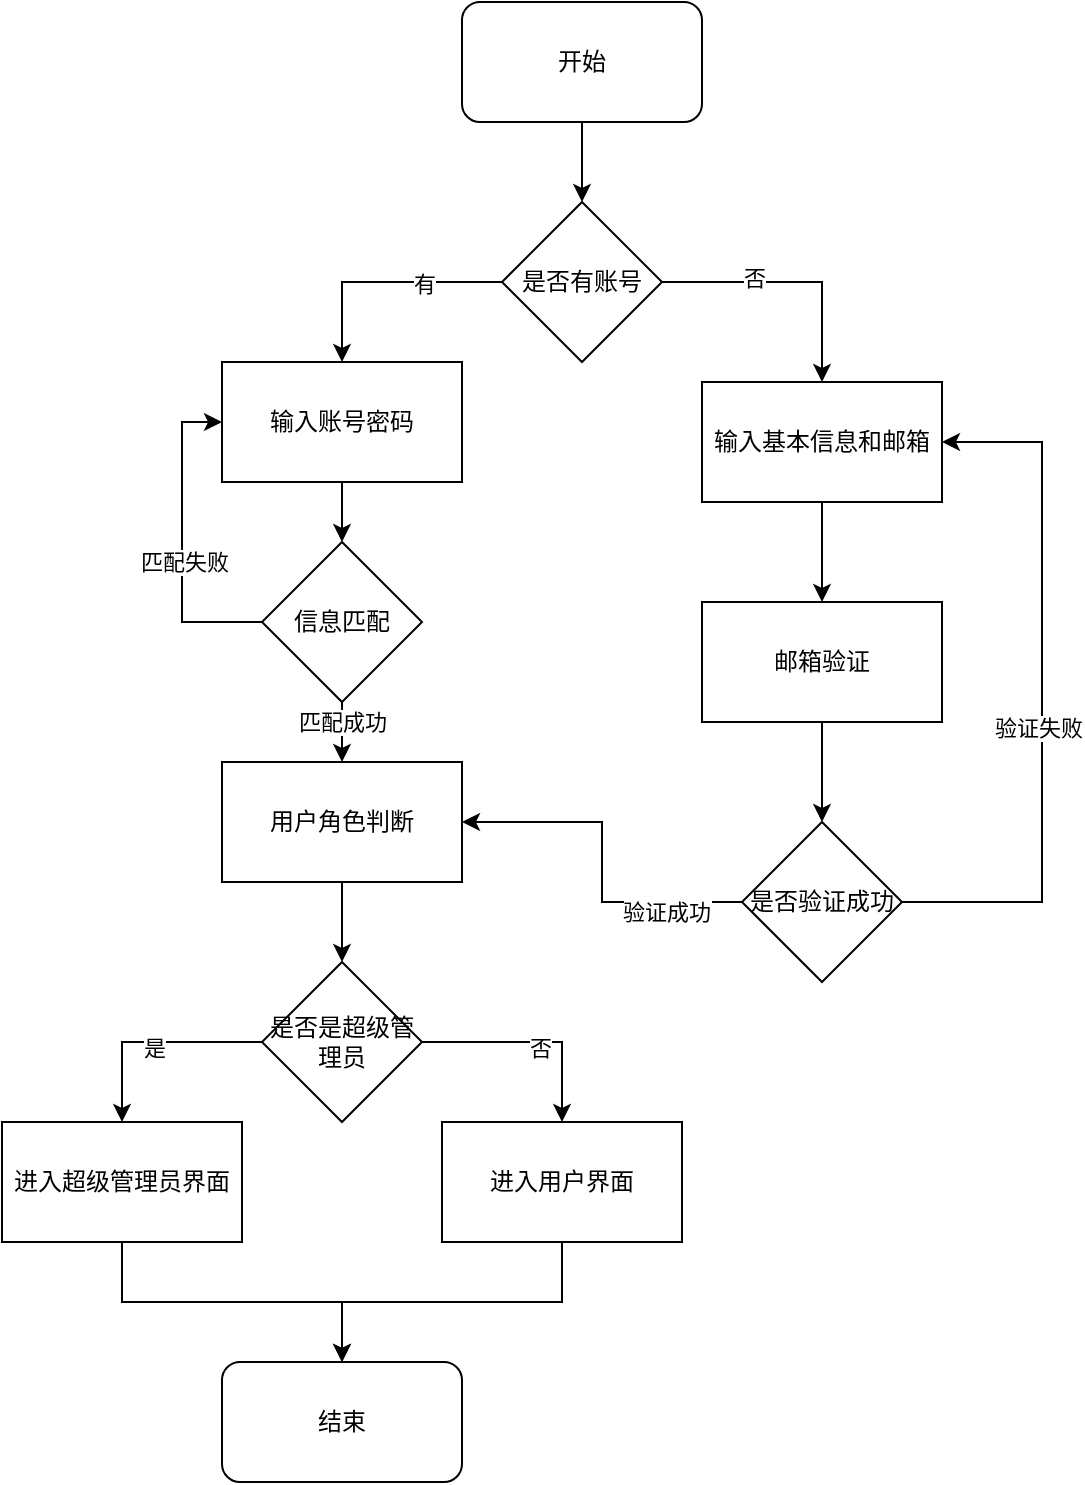 <mxfile version="28.0.4">
  <diagram name="第 1 页" id="awcvhqR4KiHhH5XU-w85">
    <mxGraphModel dx="1213" dy="828" grid="1" gridSize="10" guides="1" tooltips="1" connect="1" arrows="1" fold="1" page="1" pageScale="1" pageWidth="827" pageHeight="1169" math="0" shadow="0">
      <root>
        <mxCell id="0" />
        <mxCell id="1" parent="0" />
        <mxCell id="luFY3iUIOcpAaJHqbW-5-12" style="edgeStyle=orthogonalEdgeStyle;rounded=0;orthogonalLoop=1;jettySize=auto;html=1;entryX=0.5;entryY=0;entryDx=0;entryDy=0;" edge="1" parent="1" source="luFY3iUIOcpAaJHqbW-5-1" target="luFY3iUIOcpAaJHqbW-5-3">
          <mxGeometry relative="1" as="geometry" />
        </mxCell>
        <mxCell id="luFY3iUIOcpAaJHqbW-5-1" value="开始" style="rounded=1;whiteSpace=wrap;html=1;" vertex="1" parent="1">
          <mxGeometry x="330" y="130" width="120" height="60" as="geometry" />
        </mxCell>
        <mxCell id="luFY3iUIOcpAaJHqbW-5-2" value="结束" style="rounded=1;whiteSpace=wrap;html=1;" vertex="1" parent="1">
          <mxGeometry x="210" y="810" width="120" height="60" as="geometry" />
        </mxCell>
        <mxCell id="luFY3iUIOcpAaJHqbW-5-13" style="edgeStyle=orthogonalEdgeStyle;rounded=0;orthogonalLoop=1;jettySize=auto;html=1;entryX=0.5;entryY=0;entryDx=0;entryDy=0;" edge="1" parent="1" source="luFY3iUIOcpAaJHqbW-5-3" target="luFY3iUIOcpAaJHqbW-5-8">
          <mxGeometry relative="1" as="geometry" />
        </mxCell>
        <mxCell id="luFY3iUIOcpAaJHqbW-5-14" value="有" style="edgeLabel;html=1;align=center;verticalAlign=middle;resizable=0;points=[];" vertex="1" connectable="0" parent="luFY3iUIOcpAaJHqbW-5-13">
          <mxGeometry x="-0.348" y="1" relative="1" as="geometry">
            <mxPoint as="offset" />
          </mxGeometry>
        </mxCell>
        <mxCell id="luFY3iUIOcpAaJHqbW-5-15" style="edgeStyle=orthogonalEdgeStyle;rounded=0;orthogonalLoop=1;jettySize=auto;html=1;entryX=0.5;entryY=0;entryDx=0;entryDy=0;exitX=1;exitY=0.5;exitDx=0;exitDy=0;" edge="1" parent="1" source="luFY3iUIOcpAaJHqbW-5-3" target="luFY3iUIOcpAaJHqbW-5-10">
          <mxGeometry relative="1" as="geometry" />
        </mxCell>
        <mxCell id="luFY3iUIOcpAaJHqbW-5-16" value="否" style="edgeLabel;html=1;align=center;verticalAlign=middle;resizable=0;points=[];" vertex="1" connectable="0" parent="luFY3iUIOcpAaJHqbW-5-15">
          <mxGeometry x="-0.293" y="2" relative="1" as="geometry">
            <mxPoint as="offset" />
          </mxGeometry>
        </mxCell>
        <mxCell id="luFY3iUIOcpAaJHqbW-5-3" value="是否有账号" style="rhombus;whiteSpace=wrap;html=1;" vertex="1" parent="1">
          <mxGeometry x="350" y="230" width="80" height="80" as="geometry" />
        </mxCell>
        <mxCell id="luFY3iUIOcpAaJHqbW-5-18" style="edgeStyle=orthogonalEdgeStyle;rounded=0;orthogonalLoop=1;jettySize=auto;html=1;entryX=0;entryY=0.5;entryDx=0;entryDy=0;exitX=0;exitY=0.5;exitDx=0;exitDy=0;" edge="1" parent="1" source="luFY3iUIOcpAaJHqbW-5-4" target="luFY3iUIOcpAaJHqbW-5-8">
          <mxGeometry relative="1" as="geometry" />
        </mxCell>
        <mxCell id="luFY3iUIOcpAaJHqbW-5-20" value="匹配失败" style="edgeLabel;html=1;align=center;verticalAlign=middle;resizable=0;points=[];" vertex="1" connectable="0" parent="luFY3iUIOcpAaJHqbW-5-18">
          <mxGeometry x="-0.804" y="3" relative="1" as="geometry">
            <mxPoint x="-24" y="-33" as="offset" />
          </mxGeometry>
        </mxCell>
        <mxCell id="luFY3iUIOcpAaJHqbW-5-35" style="edgeStyle=orthogonalEdgeStyle;rounded=0;orthogonalLoop=1;jettySize=auto;html=1;entryX=0.5;entryY=0;entryDx=0;entryDy=0;" edge="1" parent="1" source="luFY3iUIOcpAaJHqbW-5-4" target="luFY3iUIOcpAaJHqbW-5-34">
          <mxGeometry relative="1" as="geometry" />
        </mxCell>
        <mxCell id="luFY3iUIOcpAaJHqbW-5-36" value="匹配成功" style="edgeLabel;html=1;align=center;verticalAlign=middle;resizable=0;points=[];" vertex="1" connectable="0" parent="luFY3iUIOcpAaJHqbW-5-35">
          <mxGeometry x="0.387" y="-1" relative="1" as="geometry">
            <mxPoint x="1" y="-5" as="offset" />
          </mxGeometry>
        </mxCell>
        <mxCell id="luFY3iUIOcpAaJHqbW-5-4" value="信息匹配" style="rhombus;whiteSpace=wrap;html=1;" vertex="1" parent="1">
          <mxGeometry x="230" y="400" width="80" height="80" as="geometry" />
        </mxCell>
        <mxCell id="luFY3iUIOcpAaJHqbW-5-23" style="edgeStyle=orthogonalEdgeStyle;rounded=0;orthogonalLoop=1;jettySize=auto;html=1;entryX=0.5;entryY=0;entryDx=0;entryDy=0;" edge="1" parent="1" source="luFY3iUIOcpAaJHqbW-5-5" target="luFY3iUIOcpAaJHqbW-5-9">
          <mxGeometry relative="1" as="geometry" />
        </mxCell>
        <mxCell id="luFY3iUIOcpAaJHqbW-5-38" value="是" style="edgeLabel;html=1;align=center;verticalAlign=middle;resizable=0;points=[];" vertex="1" connectable="0" parent="luFY3iUIOcpAaJHqbW-5-23">
          <mxGeometry x="-0.022" y="3" relative="1" as="geometry">
            <mxPoint as="offset" />
          </mxGeometry>
        </mxCell>
        <mxCell id="luFY3iUIOcpAaJHqbW-5-24" style="edgeStyle=orthogonalEdgeStyle;rounded=0;orthogonalLoop=1;jettySize=auto;html=1;entryX=0.5;entryY=0;entryDx=0;entryDy=0;" edge="1" parent="1" source="luFY3iUIOcpAaJHqbW-5-5" target="luFY3iUIOcpAaJHqbW-5-11">
          <mxGeometry relative="1" as="geometry" />
        </mxCell>
        <mxCell id="luFY3iUIOcpAaJHqbW-5-39" value="否" style="edgeLabel;html=1;align=center;verticalAlign=middle;resizable=0;points=[];" vertex="1" connectable="0" parent="luFY3iUIOcpAaJHqbW-5-24">
          <mxGeometry x="0.072" y="-3" relative="1" as="geometry">
            <mxPoint as="offset" />
          </mxGeometry>
        </mxCell>
        <mxCell id="luFY3iUIOcpAaJHqbW-5-5" value="是否是超级管理员" style="rhombus;whiteSpace=wrap;html=1;" vertex="1" parent="1">
          <mxGeometry x="230" y="610" width="80" height="80" as="geometry" />
        </mxCell>
        <mxCell id="luFY3iUIOcpAaJHqbW-5-17" style="edgeStyle=orthogonalEdgeStyle;rounded=0;orthogonalLoop=1;jettySize=auto;html=1;entryX=0.5;entryY=0;entryDx=0;entryDy=0;" edge="1" parent="1" source="luFY3iUIOcpAaJHqbW-5-8" target="luFY3iUIOcpAaJHqbW-5-4">
          <mxGeometry relative="1" as="geometry" />
        </mxCell>
        <mxCell id="luFY3iUIOcpAaJHqbW-5-8" value="输入账号密码" style="rounded=0;whiteSpace=wrap;html=1;" vertex="1" parent="1">
          <mxGeometry x="210" y="310" width="120" height="60" as="geometry" />
        </mxCell>
        <mxCell id="luFY3iUIOcpAaJHqbW-5-25" style="edgeStyle=orthogonalEdgeStyle;rounded=0;orthogonalLoop=1;jettySize=auto;html=1;entryX=0.5;entryY=0;entryDx=0;entryDy=0;" edge="1" parent="1" source="luFY3iUIOcpAaJHqbW-5-9" target="luFY3iUIOcpAaJHqbW-5-2">
          <mxGeometry relative="1" as="geometry" />
        </mxCell>
        <mxCell id="luFY3iUIOcpAaJHqbW-5-9" value="进入超级管理员界面" style="rounded=0;whiteSpace=wrap;html=1;" vertex="1" parent="1">
          <mxGeometry x="100" y="690" width="120" height="60" as="geometry" />
        </mxCell>
        <mxCell id="luFY3iUIOcpAaJHqbW-5-29" style="edgeStyle=orthogonalEdgeStyle;rounded=0;orthogonalLoop=1;jettySize=auto;html=1;entryX=0.5;entryY=0;entryDx=0;entryDy=0;" edge="1" parent="1" source="luFY3iUIOcpAaJHqbW-5-10" target="luFY3iUIOcpAaJHqbW-5-28">
          <mxGeometry relative="1" as="geometry" />
        </mxCell>
        <mxCell id="luFY3iUIOcpAaJHqbW-5-10" value="输入基本信息和邮箱" style="rounded=0;whiteSpace=wrap;html=1;" vertex="1" parent="1">
          <mxGeometry x="450" y="320" width="120" height="60" as="geometry" />
        </mxCell>
        <mxCell id="luFY3iUIOcpAaJHqbW-5-26" style="edgeStyle=orthogonalEdgeStyle;rounded=0;orthogonalLoop=1;jettySize=auto;html=1;entryX=0.5;entryY=0;entryDx=0;entryDy=0;" edge="1" parent="1" source="luFY3iUIOcpAaJHqbW-5-11" target="luFY3iUIOcpAaJHqbW-5-2">
          <mxGeometry relative="1" as="geometry" />
        </mxCell>
        <mxCell id="luFY3iUIOcpAaJHqbW-5-11" value="进入用户界面" style="rounded=0;whiteSpace=wrap;html=1;" vertex="1" parent="1">
          <mxGeometry x="320" y="690" width="120" height="60" as="geometry" />
        </mxCell>
        <mxCell id="luFY3iUIOcpAaJHqbW-5-31" style="edgeStyle=orthogonalEdgeStyle;rounded=0;orthogonalLoop=1;jettySize=auto;html=1;" edge="1" parent="1" source="luFY3iUIOcpAaJHqbW-5-28" target="luFY3iUIOcpAaJHqbW-5-30">
          <mxGeometry relative="1" as="geometry" />
        </mxCell>
        <mxCell id="luFY3iUIOcpAaJHqbW-5-28" value="邮箱验证" style="rounded=0;whiteSpace=wrap;html=1;" vertex="1" parent="1">
          <mxGeometry x="450" y="430" width="120" height="60" as="geometry" />
        </mxCell>
        <mxCell id="luFY3iUIOcpAaJHqbW-5-32" style="edgeStyle=orthogonalEdgeStyle;rounded=0;orthogonalLoop=1;jettySize=auto;html=1;entryX=1;entryY=0.5;entryDx=0;entryDy=0;" edge="1" parent="1" source="luFY3iUIOcpAaJHqbW-5-30" target="luFY3iUIOcpAaJHqbW-5-34">
          <mxGeometry relative="1" as="geometry" />
        </mxCell>
        <mxCell id="luFY3iUIOcpAaJHqbW-5-41" value="验证成功" style="edgeLabel;html=1;align=center;verticalAlign=middle;resizable=0;points=[];" vertex="1" connectable="0" parent="luFY3iUIOcpAaJHqbW-5-32">
          <mxGeometry x="-0.57" y="5" relative="1" as="geometry">
            <mxPoint as="offset" />
          </mxGeometry>
        </mxCell>
        <mxCell id="luFY3iUIOcpAaJHqbW-5-42" style="edgeStyle=orthogonalEdgeStyle;rounded=0;orthogonalLoop=1;jettySize=auto;html=1;entryX=1;entryY=0.5;entryDx=0;entryDy=0;exitX=1;exitY=0.5;exitDx=0;exitDy=0;" edge="1" parent="1" source="luFY3iUIOcpAaJHqbW-5-30" target="luFY3iUIOcpAaJHqbW-5-10">
          <mxGeometry relative="1" as="geometry">
            <Array as="points">
              <mxPoint x="620" y="580" />
              <mxPoint x="620" y="350" />
            </Array>
          </mxGeometry>
        </mxCell>
        <mxCell id="luFY3iUIOcpAaJHqbW-5-43" value="验证失败" style="edgeLabel;html=1;align=center;verticalAlign=middle;resizable=0;points=[];" vertex="1" connectable="0" parent="luFY3iUIOcpAaJHqbW-5-42">
          <mxGeometry x="-0.101" y="2" relative="1" as="geometry">
            <mxPoint as="offset" />
          </mxGeometry>
        </mxCell>
        <mxCell id="luFY3iUIOcpAaJHqbW-5-30" value="是否验证成功" style="rhombus;whiteSpace=wrap;html=1;" vertex="1" parent="1">
          <mxGeometry x="470" y="540" width="80" height="80" as="geometry" />
        </mxCell>
        <mxCell id="luFY3iUIOcpAaJHqbW-5-37" style="edgeStyle=orthogonalEdgeStyle;rounded=0;orthogonalLoop=1;jettySize=auto;html=1;entryX=0.5;entryY=0;entryDx=0;entryDy=0;" edge="1" parent="1" source="luFY3iUIOcpAaJHqbW-5-34" target="luFY3iUIOcpAaJHqbW-5-5">
          <mxGeometry relative="1" as="geometry" />
        </mxCell>
        <mxCell id="luFY3iUIOcpAaJHqbW-5-34" value="用户角色判断" style="rounded=0;whiteSpace=wrap;html=1;" vertex="1" parent="1">
          <mxGeometry x="210" y="510" width="120" height="60" as="geometry" />
        </mxCell>
      </root>
    </mxGraphModel>
  </diagram>
</mxfile>
